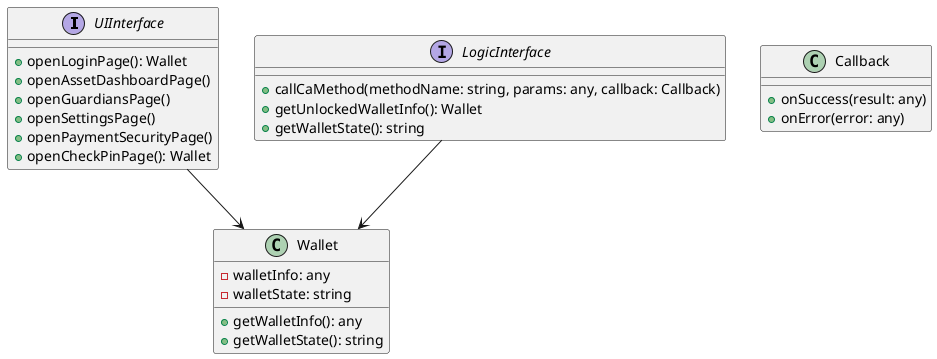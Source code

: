 @startuml

interface UIInterface {
    + openLoginPage(): Wallet
    + openAssetDashboardPage()
    + openGuardiansPage()
    + openSettingsPage()
    + openPaymentSecurityPage()
    + openCheckPinPage(): Wallet
}

interface LogicInterface {
    + callCaMethod(methodName: string, params: any, callback: Callback)
    + getUnlockedWalletInfo(): Wallet
    + getWalletState(): string
}

class Wallet {
    - walletInfo: any
    - walletState: string
    + getWalletInfo(): any
    + getWalletState(): string
}

class Callback {
    + onSuccess(result: any)
    + onError(error: any)
}

UIInterface --> Wallet
LogicInterface --> Wallet

@enduml
